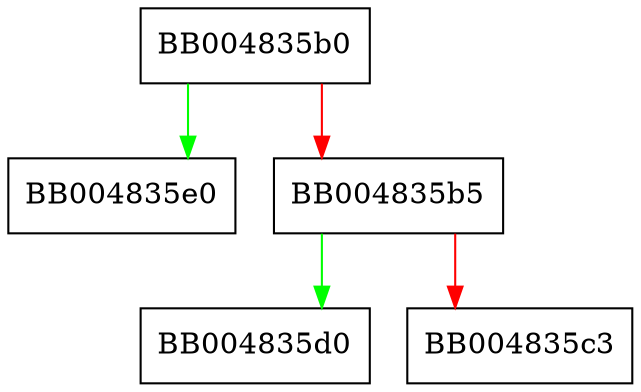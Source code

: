 digraph OPENSSL_cipher_name {
  node [shape="box"];
  graph [splines=ortho];
  BB004835b0 -> BB004835e0 [color="green"];
  BB004835b0 -> BB004835b5 [color="red"];
  BB004835b5 -> BB004835d0 [color="green"];
  BB004835b5 -> BB004835c3 [color="red"];
}